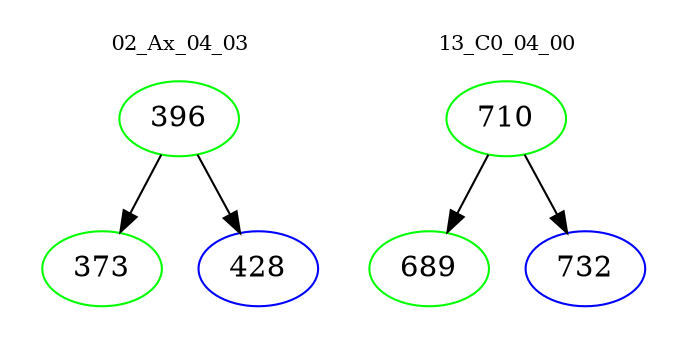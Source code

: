 digraph{
subgraph cluster_0 {
color = white
label = "02_Ax_04_03";
fontsize=10;
T0_396 [label="396", color="green"]
T0_396 -> T0_373 [color="black"]
T0_373 [label="373", color="green"]
T0_396 -> T0_428 [color="black"]
T0_428 [label="428", color="blue"]
}
subgraph cluster_1 {
color = white
label = "13_C0_04_00";
fontsize=10;
T1_710 [label="710", color="green"]
T1_710 -> T1_689 [color="black"]
T1_689 [label="689", color="green"]
T1_710 -> T1_732 [color="black"]
T1_732 [label="732", color="blue"]
}
}
